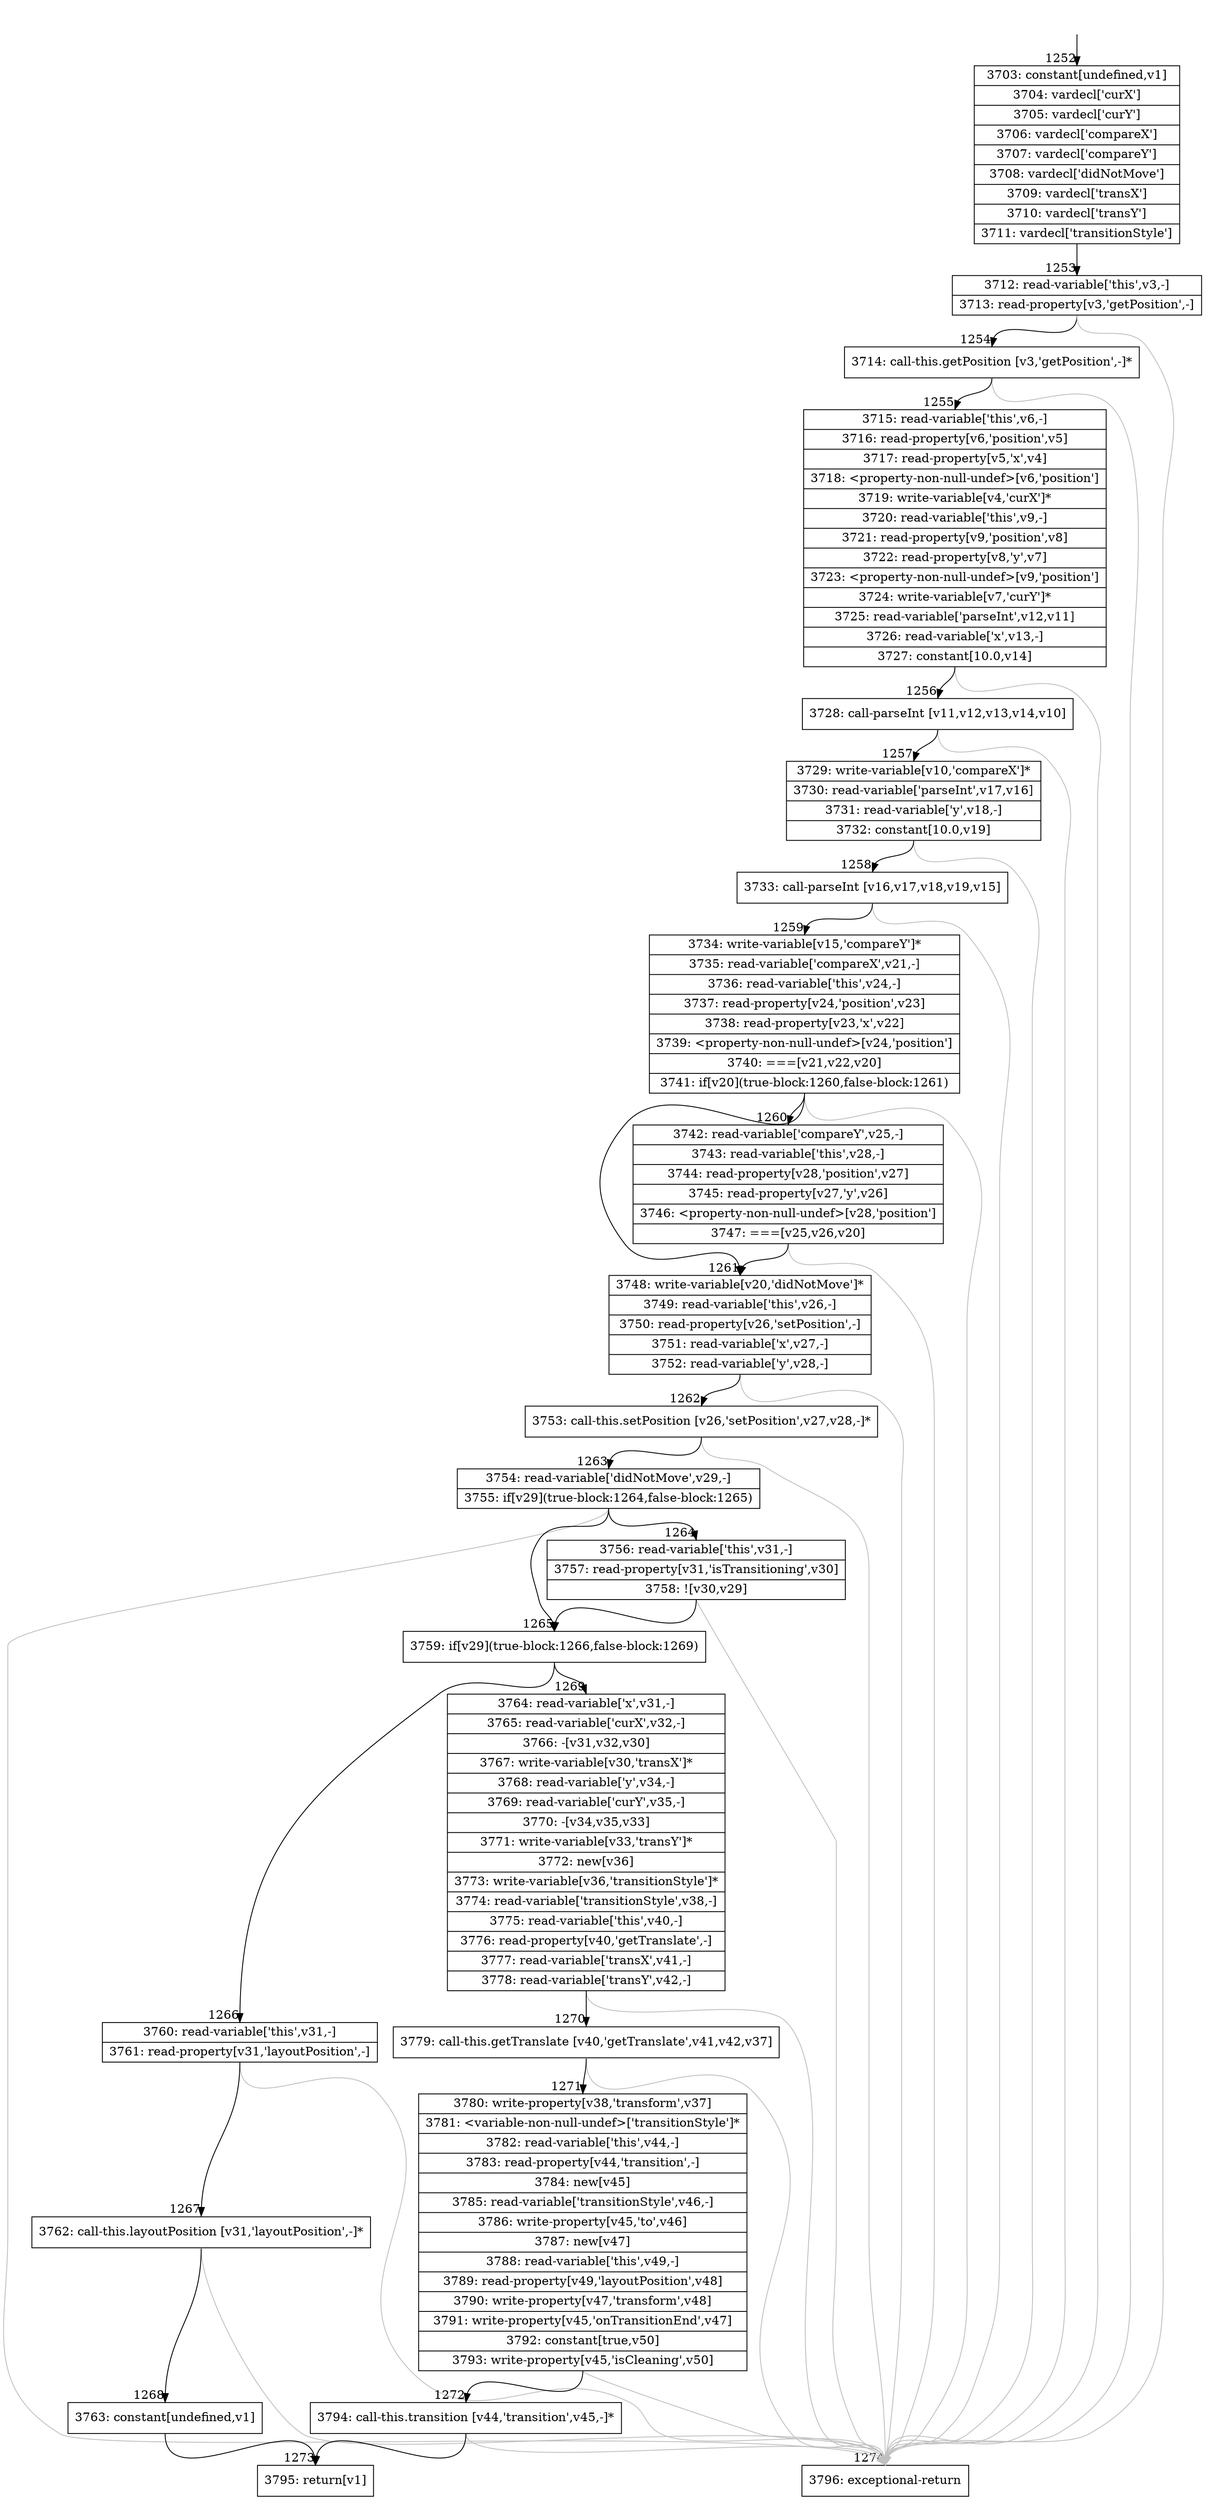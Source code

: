 digraph {
rankdir="TD"
BB_entry114[shape=none,label=""];
BB_entry114 -> BB1252 [tailport=s, headport=n, headlabel="    1252"]
BB1252 [shape=record label="{3703: constant[undefined,v1]|3704: vardecl['curX']|3705: vardecl['curY']|3706: vardecl['compareX']|3707: vardecl['compareY']|3708: vardecl['didNotMove']|3709: vardecl['transX']|3710: vardecl['transY']|3711: vardecl['transitionStyle']}" ] 
BB1252 -> BB1253 [tailport=s, headport=n, headlabel="      1253"]
BB1253 [shape=record label="{3712: read-variable['this',v3,-]|3713: read-property[v3,'getPosition',-]}" ] 
BB1253 -> BB1254 [tailport=s, headport=n, headlabel="      1254"]
BB1253 -> BB1274 [tailport=s, headport=n, color=gray, headlabel="      1274"]
BB1254 [shape=record label="{3714: call-this.getPosition [v3,'getPosition',-]*}" ] 
BB1254 -> BB1255 [tailport=s, headport=n, headlabel="      1255"]
BB1254 -> BB1274 [tailport=s, headport=n, color=gray]
BB1255 [shape=record label="{3715: read-variable['this',v6,-]|3716: read-property[v6,'position',v5]|3717: read-property[v5,'x',v4]|3718: \<property-non-null-undef\>[v6,'position']|3719: write-variable[v4,'curX']*|3720: read-variable['this',v9,-]|3721: read-property[v9,'position',v8]|3722: read-property[v8,'y',v7]|3723: \<property-non-null-undef\>[v9,'position']|3724: write-variable[v7,'curY']*|3725: read-variable['parseInt',v12,v11]|3726: read-variable['x',v13,-]|3727: constant[10.0,v14]}" ] 
BB1255 -> BB1256 [tailport=s, headport=n, headlabel="      1256"]
BB1255 -> BB1274 [tailport=s, headport=n, color=gray]
BB1256 [shape=record label="{3728: call-parseInt [v11,v12,v13,v14,v10]}" ] 
BB1256 -> BB1257 [tailport=s, headport=n, headlabel="      1257"]
BB1256 -> BB1274 [tailport=s, headport=n, color=gray]
BB1257 [shape=record label="{3729: write-variable[v10,'compareX']*|3730: read-variable['parseInt',v17,v16]|3731: read-variable['y',v18,-]|3732: constant[10.0,v19]}" ] 
BB1257 -> BB1258 [tailport=s, headport=n, headlabel="      1258"]
BB1257 -> BB1274 [tailport=s, headport=n, color=gray]
BB1258 [shape=record label="{3733: call-parseInt [v16,v17,v18,v19,v15]}" ] 
BB1258 -> BB1259 [tailport=s, headport=n, headlabel="      1259"]
BB1258 -> BB1274 [tailport=s, headport=n, color=gray]
BB1259 [shape=record label="{3734: write-variable[v15,'compareY']*|3735: read-variable['compareX',v21,-]|3736: read-variable['this',v24,-]|3737: read-property[v24,'position',v23]|3738: read-property[v23,'x',v22]|3739: \<property-non-null-undef\>[v24,'position']|3740: ===[v21,v22,v20]|3741: if[v20](true-block:1260,false-block:1261)}" ] 
BB1259 -> BB1261 [tailport=s, headport=n, headlabel="      1261"]
BB1259 -> BB1260 [tailport=s, headport=n, headlabel="      1260"]
BB1259 -> BB1274 [tailport=s, headport=n, color=gray]
BB1260 [shape=record label="{3742: read-variable['compareY',v25,-]|3743: read-variable['this',v28,-]|3744: read-property[v28,'position',v27]|3745: read-property[v27,'y',v26]|3746: \<property-non-null-undef\>[v28,'position']|3747: ===[v25,v26,v20]}" ] 
BB1260 -> BB1261 [tailport=s, headport=n]
BB1260 -> BB1274 [tailport=s, headport=n, color=gray]
BB1261 [shape=record label="{3748: write-variable[v20,'didNotMove']*|3749: read-variable['this',v26,-]|3750: read-property[v26,'setPosition',-]|3751: read-variable['x',v27,-]|3752: read-variable['y',v28,-]}" ] 
BB1261 -> BB1262 [tailport=s, headport=n, headlabel="      1262"]
BB1261 -> BB1274 [tailport=s, headport=n, color=gray]
BB1262 [shape=record label="{3753: call-this.setPosition [v26,'setPosition',v27,v28,-]*}" ] 
BB1262 -> BB1263 [tailport=s, headport=n, headlabel="      1263"]
BB1262 -> BB1274 [tailport=s, headport=n, color=gray]
BB1263 [shape=record label="{3754: read-variable['didNotMove',v29,-]|3755: if[v29](true-block:1264,false-block:1265)}" ] 
BB1263 -> BB1265 [tailport=s, headport=n, headlabel="      1265"]
BB1263 -> BB1264 [tailport=s, headport=n, headlabel="      1264"]
BB1263 -> BB1274 [tailport=s, headport=n, color=gray]
BB1264 [shape=record label="{3756: read-variable['this',v31,-]|3757: read-property[v31,'isTransitioning',v30]|3758: ![v30,v29]}" ] 
BB1264 -> BB1265 [tailport=s, headport=n]
BB1264 -> BB1274 [tailport=s, headport=n, color=gray]
BB1265 [shape=record label="{3759: if[v29](true-block:1266,false-block:1269)}" ] 
BB1265 -> BB1266 [tailport=s, headport=n, headlabel="      1266"]
BB1265 -> BB1269 [tailport=s, headport=n, headlabel="      1269"]
BB1266 [shape=record label="{3760: read-variable['this',v31,-]|3761: read-property[v31,'layoutPosition',-]}" ] 
BB1266 -> BB1267 [tailport=s, headport=n, headlabel="      1267"]
BB1266 -> BB1274 [tailport=s, headport=n, color=gray]
BB1267 [shape=record label="{3762: call-this.layoutPosition [v31,'layoutPosition',-]*}" ] 
BB1267 -> BB1268 [tailport=s, headport=n, headlabel="      1268"]
BB1267 -> BB1274 [tailport=s, headport=n, color=gray]
BB1268 [shape=record label="{3763: constant[undefined,v1]}" ] 
BB1268 -> BB1273 [tailport=s, headport=n, headlabel="      1273"]
BB1269 [shape=record label="{3764: read-variable['x',v31,-]|3765: read-variable['curX',v32,-]|3766: -[v31,v32,v30]|3767: write-variable[v30,'transX']*|3768: read-variable['y',v34,-]|3769: read-variable['curY',v35,-]|3770: -[v34,v35,v33]|3771: write-variable[v33,'transY']*|3772: new[v36]|3773: write-variable[v36,'transitionStyle']*|3774: read-variable['transitionStyle',v38,-]|3775: read-variable['this',v40,-]|3776: read-property[v40,'getTranslate',-]|3777: read-variable['transX',v41,-]|3778: read-variable['transY',v42,-]}" ] 
BB1269 -> BB1270 [tailport=s, headport=n, headlabel="      1270"]
BB1269 -> BB1274 [tailport=s, headport=n, color=gray]
BB1270 [shape=record label="{3779: call-this.getTranslate [v40,'getTranslate',v41,v42,v37]}" ] 
BB1270 -> BB1271 [tailport=s, headport=n, headlabel="      1271"]
BB1270 -> BB1274 [tailport=s, headport=n, color=gray]
BB1271 [shape=record label="{3780: write-property[v38,'transform',v37]|3781: \<variable-non-null-undef\>['transitionStyle']*|3782: read-variable['this',v44,-]|3783: read-property[v44,'transition',-]|3784: new[v45]|3785: read-variable['transitionStyle',v46,-]|3786: write-property[v45,'to',v46]|3787: new[v47]|3788: read-variable['this',v49,-]|3789: read-property[v49,'layoutPosition',v48]|3790: write-property[v47,'transform',v48]|3791: write-property[v45,'onTransitionEnd',v47]|3792: constant[true,v50]|3793: write-property[v45,'isCleaning',v50]}" ] 
BB1271 -> BB1272 [tailport=s, headport=n, headlabel="      1272"]
BB1271 -> BB1274 [tailport=s, headport=n, color=gray]
BB1272 [shape=record label="{3794: call-this.transition [v44,'transition',v45,-]*}" ] 
BB1272 -> BB1273 [tailport=s, headport=n]
BB1272 -> BB1274 [tailport=s, headport=n, color=gray]
BB1273 [shape=record label="{3795: return[v1]}" ] 
BB1274 [shape=record label="{3796: exceptional-return}" ] 
//#$~ 1732
}
